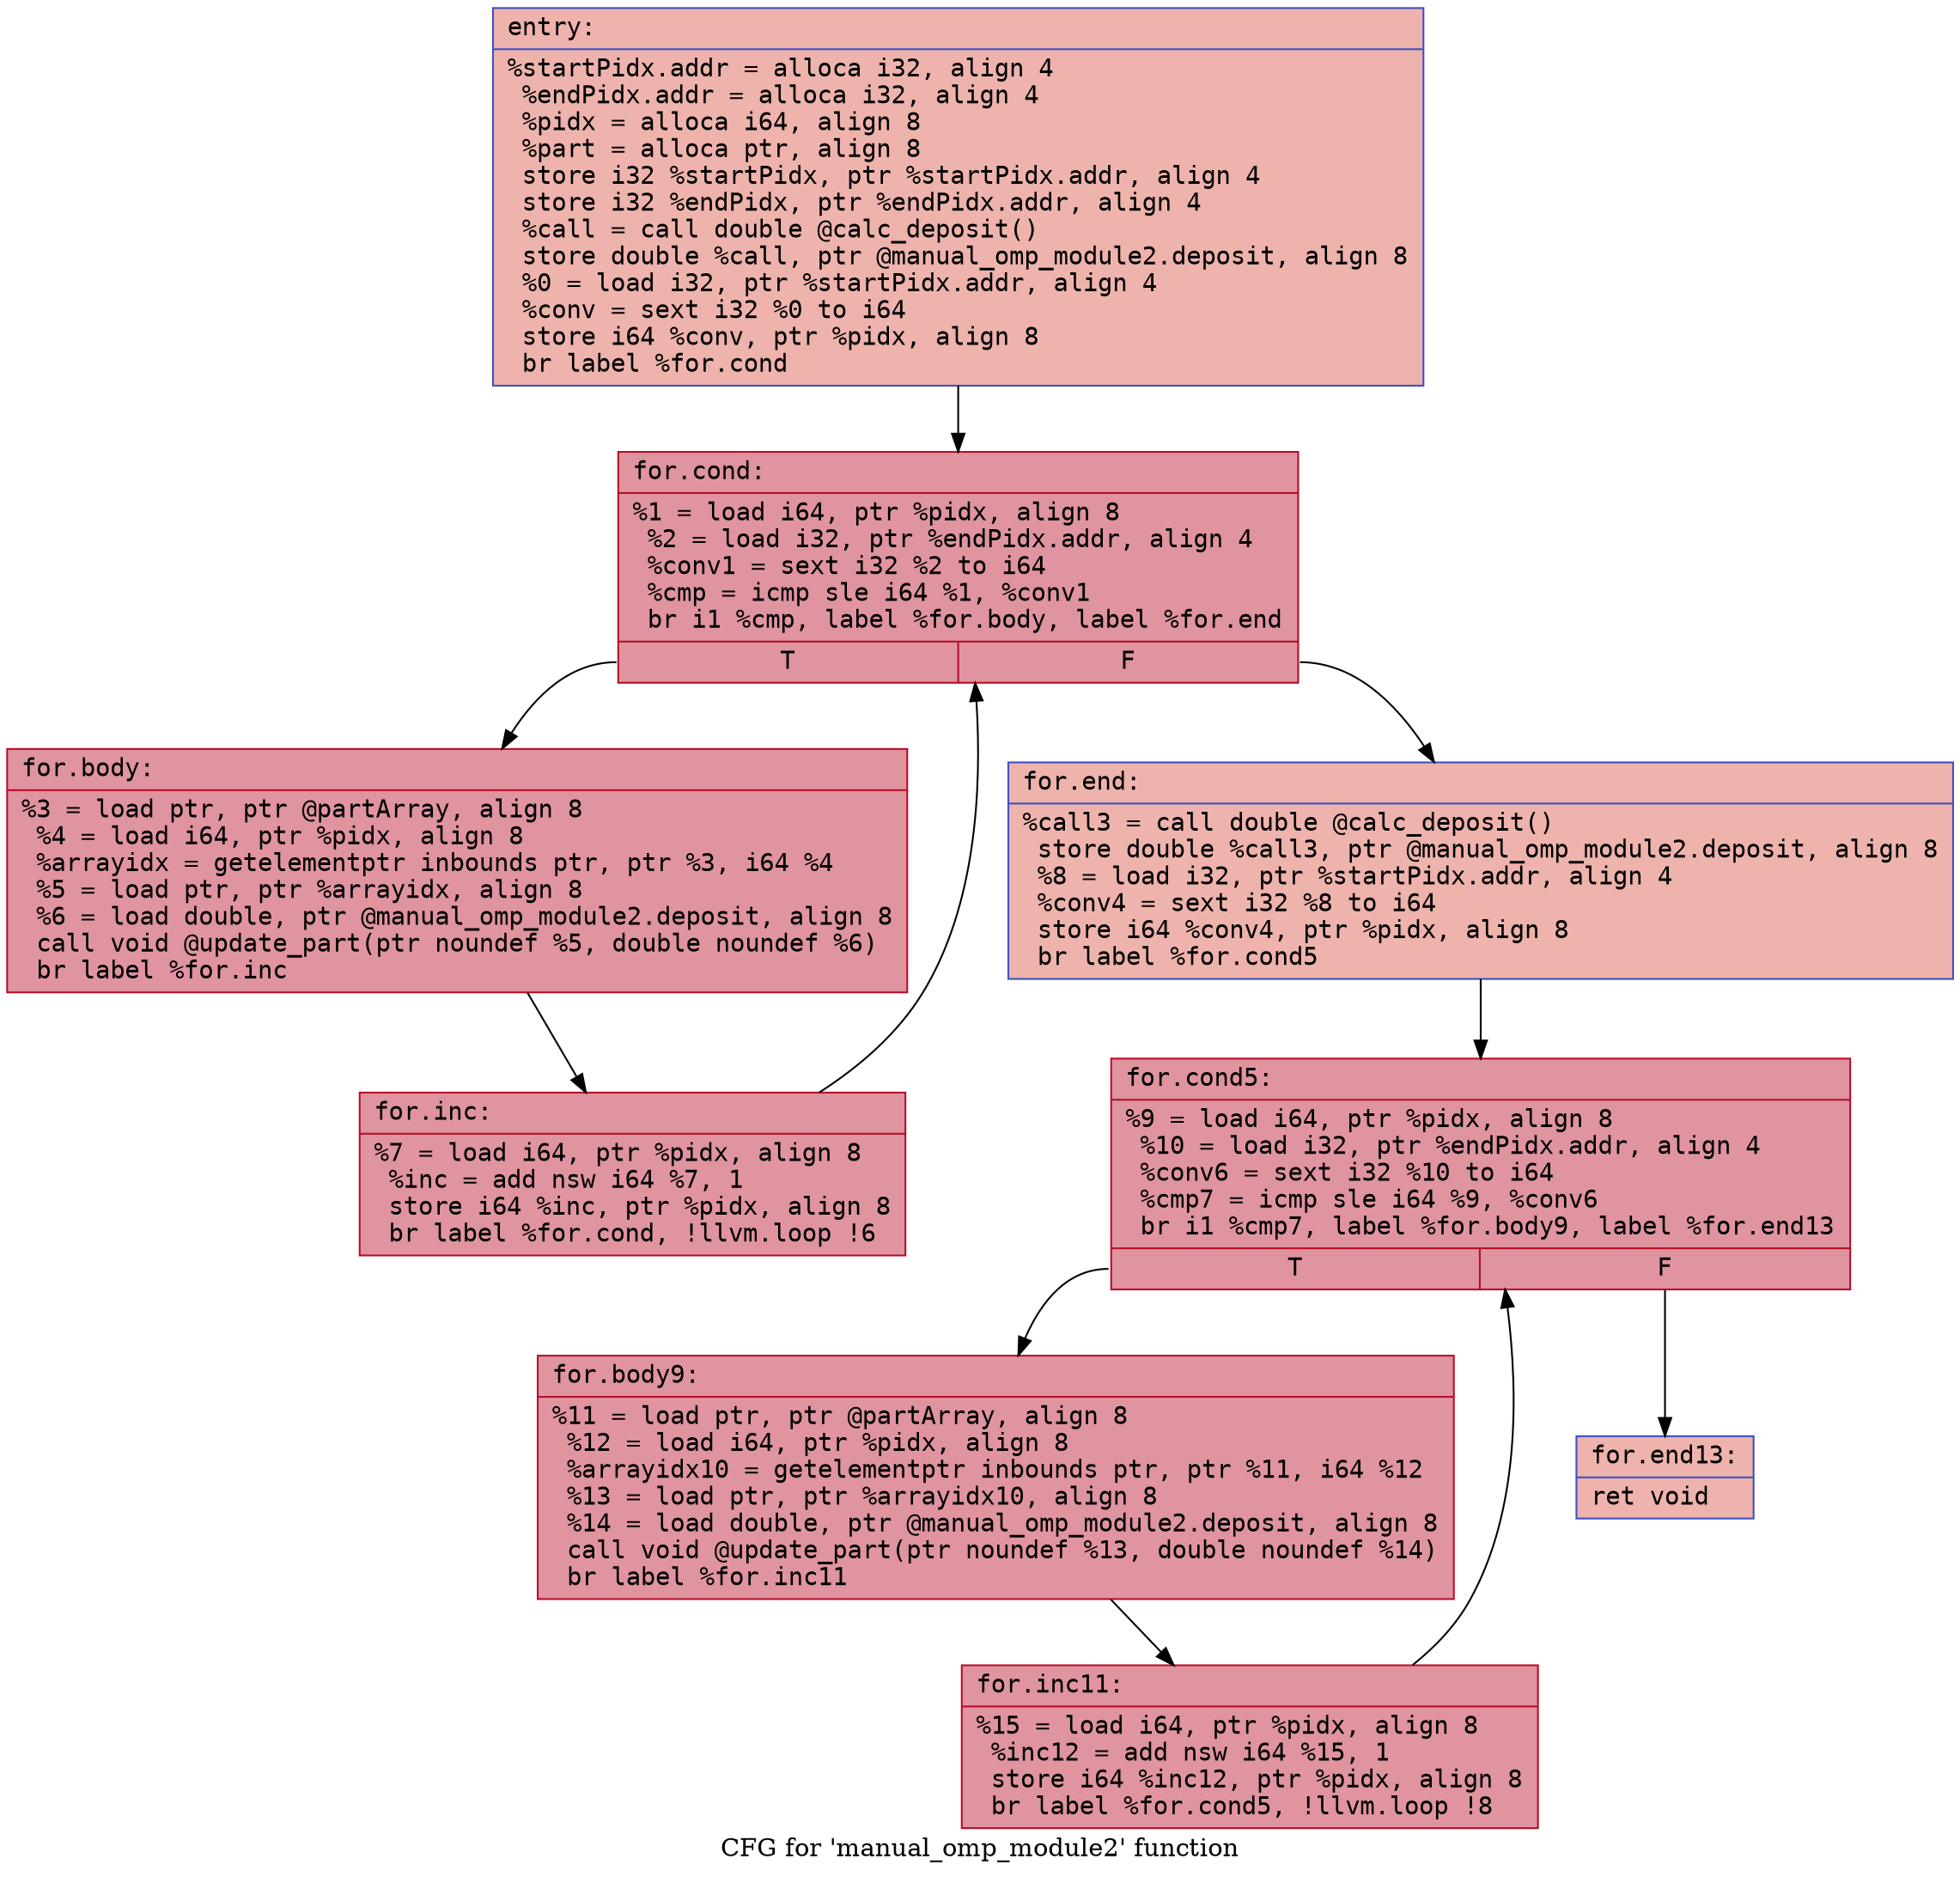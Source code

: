 digraph "CFG for 'manual_omp_module2' function" {
	label="CFG for 'manual_omp_module2' function";

	Node0x5567ef5afbf0 [shape=record,color="#3d50c3ff", style=filled, fillcolor="#d6524470" fontname="Courier",label="{entry:\l|  %startPidx.addr = alloca i32, align 4\l  %endPidx.addr = alloca i32, align 4\l  %pidx = alloca i64, align 8\l  %part = alloca ptr, align 8\l  store i32 %startPidx, ptr %startPidx.addr, align 4\l  store i32 %endPidx, ptr %endPidx.addr, align 4\l  %call = call double @calc_deposit()\l  store double %call, ptr @manual_omp_module2.deposit, align 8\l  %0 = load i32, ptr %startPidx.addr, align 4\l  %conv = sext i32 %0 to i64\l  store i64 %conv, ptr %pidx, align 8\l  br label %for.cond\l}"];
	Node0x5567ef5afbf0 -> Node0x5567ef5b0370[tooltip="entry -> for.cond\nProbability 100.00%" ];
	Node0x5567ef5b0370 [shape=record,color="#b70d28ff", style=filled, fillcolor="#b70d2870" fontname="Courier",label="{for.cond:\l|  %1 = load i64, ptr %pidx, align 8\l  %2 = load i32, ptr %endPidx.addr, align 4\l  %conv1 = sext i32 %2 to i64\l  %cmp = icmp sle i64 %1, %conv1\l  br i1 %cmp, label %for.body, label %for.end\l|{<s0>T|<s1>F}}"];
	Node0x5567ef5b0370:s0 -> Node0x5567ef5b0670[tooltip="for.cond -> for.body\nProbability 96.88%" ];
	Node0x5567ef5b0370:s1 -> Node0x5567ef5afac0[tooltip="for.cond -> for.end\nProbability 3.12%" ];
	Node0x5567ef5b0670 [shape=record,color="#b70d28ff", style=filled, fillcolor="#b70d2870" fontname="Courier",label="{for.body:\l|  %3 = load ptr, ptr @partArray, align 8\l  %4 = load i64, ptr %pidx, align 8\l  %arrayidx = getelementptr inbounds ptr, ptr %3, i64 %4\l  %5 = load ptr, ptr %arrayidx, align 8\l  %6 = load double, ptr @manual_omp_module2.deposit, align 8\l  call void @update_part(ptr noundef %5, double noundef %6)\l  br label %for.inc\l}"];
	Node0x5567ef5b0670 -> Node0x5567ef5b0d30[tooltip="for.body -> for.inc\nProbability 100.00%" ];
	Node0x5567ef5b0d30 [shape=record,color="#b70d28ff", style=filled, fillcolor="#b70d2870" fontname="Courier",label="{for.inc:\l|  %7 = load i64, ptr %pidx, align 8\l  %inc = add nsw i64 %7, 1\l  store i64 %inc, ptr %pidx, align 8\l  br label %for.cond, !llvm.loop !6\l}"];
	Node0x5567ef5b0d30 -> Node0x5567ef5b0370[tooltip="for.inc -> for.cond\nProbability 100.00%" ];
	Node0x5567ef5afac0 [shape=record,color="#3d50c3ff", style=filled, fillcolor="#d6524470" fontname="Courier",label="{for.end:\l|  %call3 = call double @calc_deposit()\l  store double %call3, ptr @manual_omp_module2.deposit, align 8\l  %8 = load i32, ptr %startPidx.addr, align 4\l  %conv4 = sext i32 %8 to i64\l  store i64 %conv4, ptr %pidx, align 8\l  br label %for.cond5\l}"];
	Node0x5567ef5afac0 -> Node0x5567ef55db20[tooltip="for.end -> for.cond5\nProbability 100.00%" ];
	Node0x5567ef55db20 [shape=record,color="#b70d28ff", style=filled, fillcolor="#b70d2870" fontname="Courier",label="{for.cond5:\l|  %9 = load i64, ptr %pidx, align 8\l  %10 = load i32, ptr %endPidx.addr, align 4\l  %conv6 = sext i32 %10 to i64\l  %cmp7 = icmp sle i64 %9, %conv6\l  br i1 %cmp7, label %for.body9, label %for.end13\l|{<s0>T|<s1>F}}"];
	Node0x5567ef55db20:s0 -> Node0x5567ef55de20[tooltip="for.cond5 -> for.body9\nProbability 96.88%" ];
	Node0x5567ef55db20:s1 -> Node0x5567ef55de70[tooltip="for.cond5 -> for.end13\nProbability 3.12%" ];
	Node0x5567ef55de20 [shape=record,color="#b70d28ff", style=filled, fillcolor="#b70d2870" fontname="Courier",label="{for.body9:\l|  %11 = load ptr, ptr @partArray, align 8\l  %12 = load i64, ptr %pidx, align 8\l  %arrayidx10 = getelementptr inbounds ptr, ptr %11, i64 %12\l  %13 = load ptr, ptr %arrayidx10, align 8\l  %14 = load double, ptr @manual_omp_module2.deposit, align 8\l  call void @update_part(ptr noundef %13, double noundef %14)\l  br label %for.inc11\l}"];
	Node0x5567ef55de20 -> Node0x5567ef5b2910[tooltip="for.body9 -> for.inc11\nProbability 100.00%" ];
	Node0x5567ef5b2910 [shape=record,color="#b70d28ff", style=filled, fillcolor="#b70d2870" fontname="Courier",label="{for.inc11:\l|  %15 = load i64, ptr %pidx, align 8\l  %inc12 = add nsw i64 %15, 1\l  store i64 %inc12, ptr %pidx, align 8\l  br label %for.cond5, !llvm.loop !8\l}"];
	Node0x5567ef5b2910 -> Node0x5567ef55db20[tooltip="for.inc11 -> for.cond5\nProbability 100.00%" ];
	Node0x5567ef55de70 [shape=record,color="#3d50c3ff", style=filled, fillcolor="#d6524470" fontname="Courier",label="{for.end13:\l|  ret void\l}"];
}
